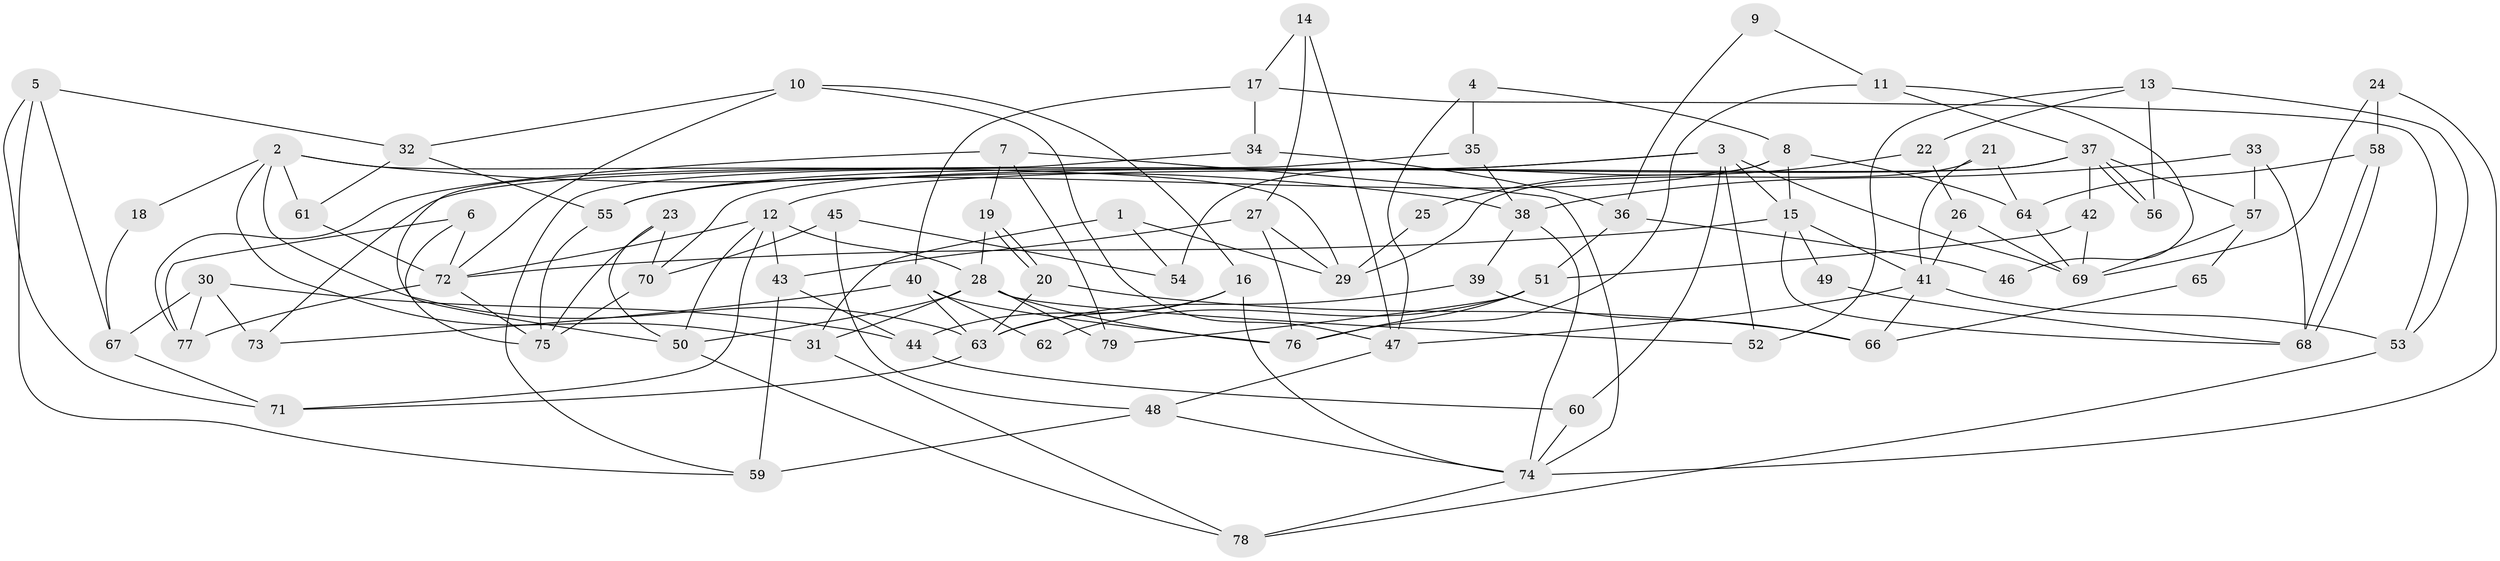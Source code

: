 // coarse degree distribution, {8: 0.125, 3: 0.09375, 6: 0.15625, 12: 0.03125, 5: 0.25, 14: 0.03125, 9: 0.03125, 7: 0.09375, 2: 0.125, 4: 0.03125, 1: 0.03125}
// Generated by graph-tools (version 1.1) at 2025/51/03/04/25 22:51:08]
// undirected, 79 vertices, 158 edges
graph export_dot {
  node [color=gray90,style=filled];
  1;
  2;
  3;
  4;
  5;
  6;
  7;
  8;
  9;
  10;
  11;
  12;
  13;
  14;
  15;
  16;
  17;
  18;
  19;
  20;
  21;
  22;
  23;
  24;
  25;
  26;
  27;
  28;
  29;
  30;
  31;
  32;
  33;
  34;
  35;
  36;
  37;
  38;
  39;
  40;
  41;
  42;
  43;
  44;
  45;
  46;
  47;
  48;
  49;
  50;
  51;
  52;
  53;
  54;
  55;
  56;
  57;
  58;
  59;
  60;
  61;
  62;
  63;
  64;
  65;
  66;
  67;
  68;
  69;
  70;
  71;
  72;
  73;
  74;
  75;
  76;
  77;
  78;
  79;
  1 -- 29;
  1 -- 31;
  1 -- 54;
  2 -- 61;
  2 -- 63;
  2 -- 18;
  2 -- 29;
  2 -- 31;
  2 -- 38;
  3 -- 12;
  3 -- 15;
  3 -- 52;
  3 -- 55;
  3 -- 60;
  3 -- 69;
  4 -- 35;
  4 -- 47;
  4 -- 8;
  5 -- 32;
  5 -- 59;
  5 -- 67;
  5 -- 71;
  6 -- 75;
  6 -- 72;
  6 -- 77;
  7 -- 77;
  7 -- 19;
  7 -- 74;
  7 -- 79;
  8 -- 64;
  8 -- 15;
  8 -- 54;
  8 -- 55;
  9 -- 11;
  9 -- 36;
  10 -- 47;
  10 -- 72;
  10 -- 16;
  10 -- 32;
  11 -- 37;
  11 -- 76;
  11 -- 46;
  12 -- 50;
  12 -- 71;
  12 -- 28;
  12 -- 43;
  12 -- 72;
  13 -- 53;
  13 -- 52;
  13 -- 22;
  13 -- 56;
  14 -- 47;
  14 -- 17;
  14 -- 27;
  15 -- 72;
  15 -- 41;
  15 -- 49;
  15 -- 68;
  16 -- 74;
  16 -- 44;
  16 -- 63;
  17 -- 40;
  17 -- 53;
  17 -- 34;
  18 -- 67;
  19 -- 20;
  19 -- 20;
  19 -- 28;
  20 -- 63;
  20 -- 66;
  21 -- 29;
  21 -- 41;
  21 -- 64;
  22 -- 26;
  22 -- 25;
  23 -- 70;
  23 -- 50;
  23 -- 75;
  24 -- 74;
  24 -- 69;
  24 -- 58;
  25 -- 29;
  26 -- 69;
  26 -- 41;
  27 -- 43;
  27 -- 29;
  27 -- 76;
  28 -- 76;
  28 -- 31;
  28 -- 50;
  28 -- 52;
  28 -- 79;
  30 -- 77;
  30 -- 73;
  30 -- 44;
  30 -- 67;
  31 -- 78;
  32 -- 55;
  32 -- 61;
  33 -- 68;
  33 -- 38;
  33 -- 57;
  34 -- 50;
  34 -- 36;
  35 -- 59;
  35 -- 38;
  36 -- 51;
  36 -- 46;
  37 -- 57;
  37 -- 56;
  37 -- 56;
  37 -- 42;
  37 -- 70;
  37 -- 73;
  38 -- 74;
  38 -- 39;
  39 -- 63;
  39 -- 66;
  40 -- 63;
  40 -- 76;
  40 -- 62;
  40 -- 73;
  41 -- 66;
  41 -- 47;
  41 -- 53;
  42 -- 69;
  42 -- 51;
  43 -- 44;
  43 -- 59;
  44 -- 60;
  45 -- 54;
  45 -- 70;
  45 -- 48;
  47 -- 48;
  48 -- 74;
  48 -- 59;
  49 -- 68;
  50 -- 78;
  51 -- 79;
  51 -- 62;
  51 -- 76;
  53 -- 78;
  55 -- 75;
  57 -- 69;
  57 -- 65;
  58 -- 68;
  58 -- 68;
  58 -- 64;
  60 -- 74;
  61 -- 72;
  63 -- 71;
  64 -- 69;
  65 -- 66;
  67 -- 71;
  70 -- 75;
  72 -- 75;
  72 -- 77;
  74 -- 78;
}
